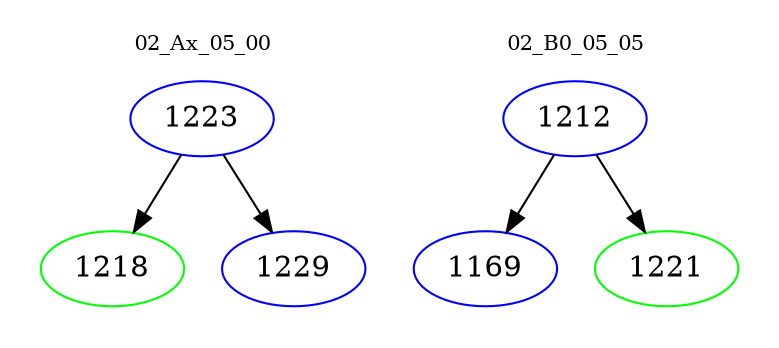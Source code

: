 digraph{
subgraph cluster_0 {
color = white
label = "02_Ax_05_00";
fontsize=10;
T0_1223 [label="1223", color="blue"]
T0_1223 -> T0_1218 [color="black"]
T0_1218 [label="1218", color="green"]
T0_1223 -> T0_1229 [color="black"]
T0_1229 [label="1229", color="blue"]
}
subgraph cluster_1 {
color = white
label = "02_B0_05_05";
fontsize=10;
T1_1212 [label="1212", color="blue"]
T1_1212 -> T1_1169 [color="black"]
T1_1169 [label="1169", color="blue"]
T1_1212 -> T1_1221 [color="black"]
T1_1221 [label="1221", color="green"]
}
}
